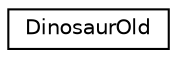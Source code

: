 digraph "Graphical Class Hierarchy"
{
  edge [fontname="Helvetica",fontsize="10",labelfontname="Helvetica",labelfontsize="10"];
  node [fontname="Helvetica",fontsize="10",shape=record];
  rankdir="LR";
  Node0 [label="DinosaurOld",height=0.2,width=0.4,color="black", fillcolor="white", style="filled",URL="$classDinosaurOld.html"];
}

